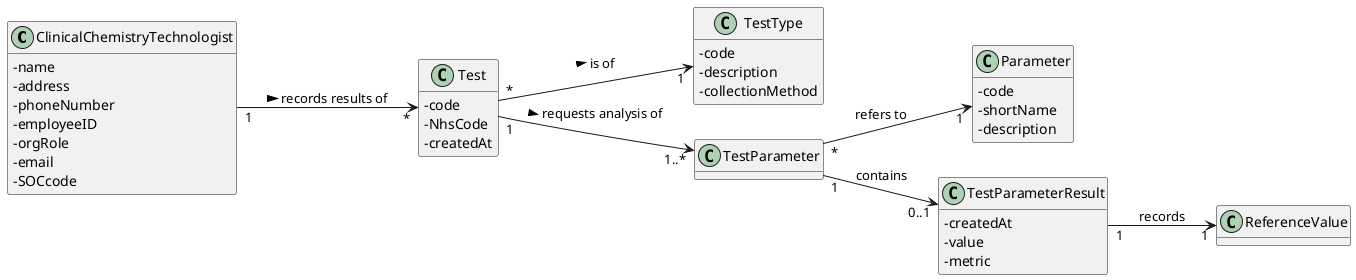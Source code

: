 @startuml
hide methods
left to right direction


ClinicalChemistryTechnologist "1" --> "*" Test : > records results of

Test "*" --> "1" TestType : > is of
Test "1" --> "1..*" TestParameter : > requests analysis of

TestParameter "*" --> "1" Parameter : refers to
TestParameter "1" --> "0..1" TestParameterResult : contains

TestParameterResult "1" --> "1" ReferenceValue : records

skinparam classAttributeIconSize 0

class ClinicalChemistryTechnologist{
-name
-address
-phoneNumber
-employeeID
-orgRole
-email
-SOCcode
}


class Test{
-code
-NhsCode
-createdAt
+addTestResult(parameterCode, result, metric)
-getTestParameterFor(parameterCode)
}


class TestType{
-code
-description
-collectionMethod
+getExternalModule()
}

class TestParameter{
+getParameter()
+addResult(result, metric, refValue)
}

class Parameter{
-code
-shortName
-description
}

class TestParameterResult{
-createdAt
-value
-metric
+TestParameterResult(value, metric, refValue)
}

class ReferenceValue{
  
}


@enduml
